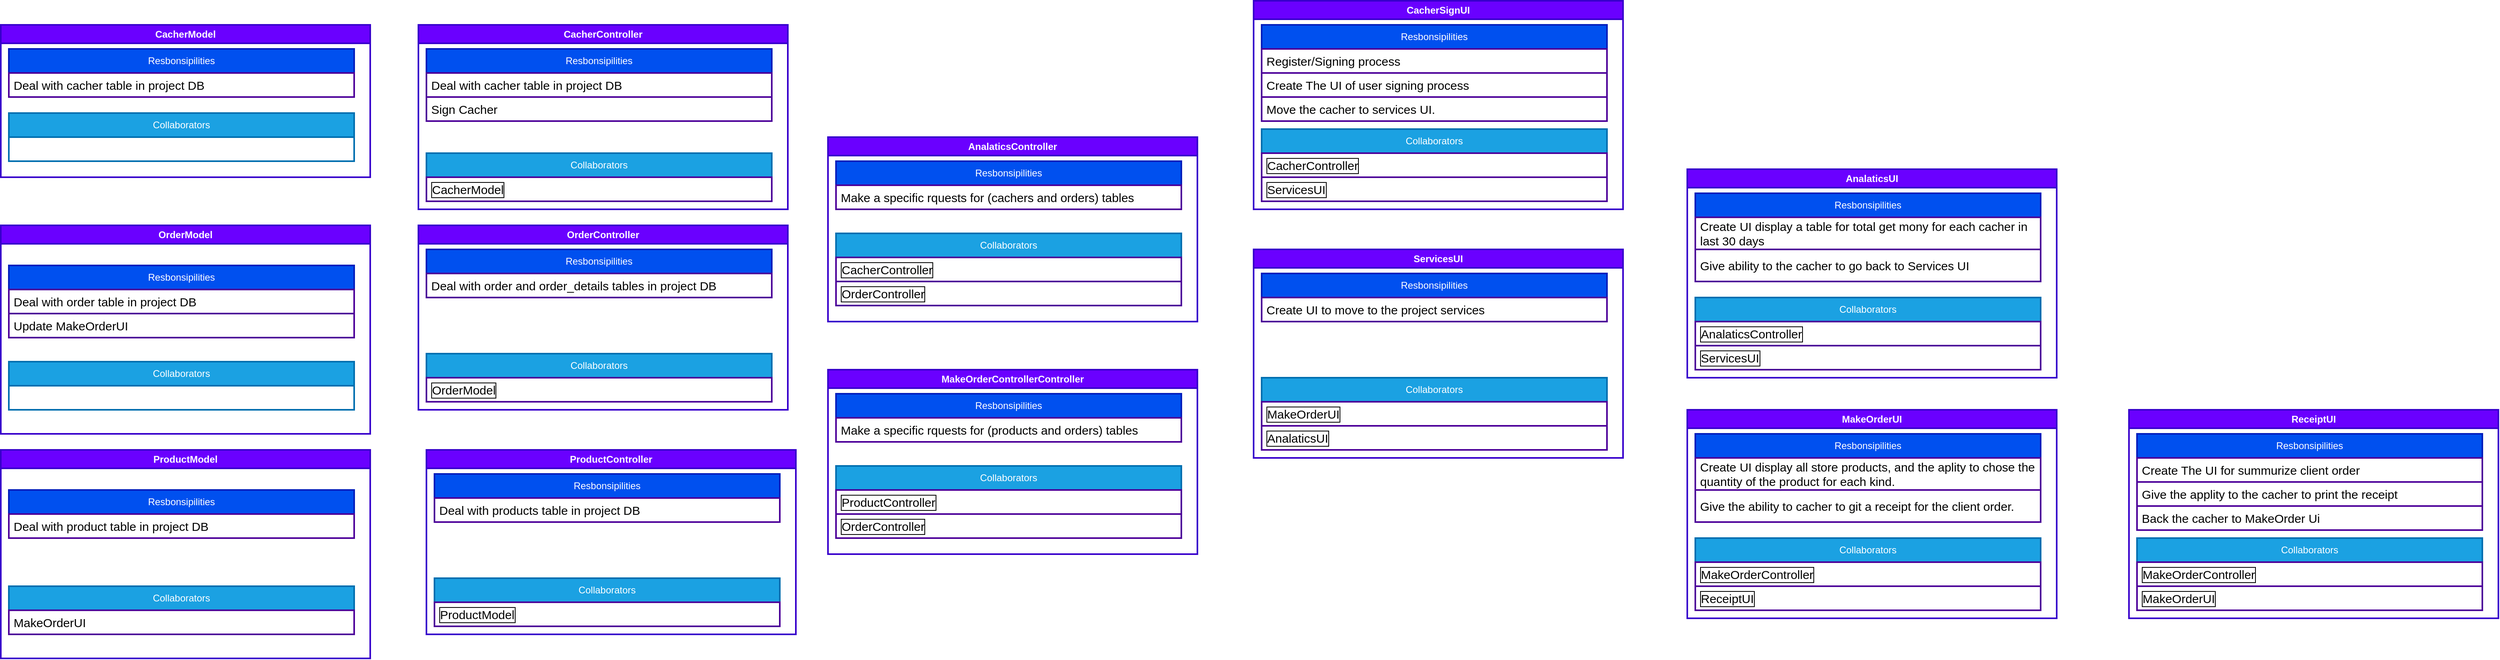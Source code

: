 <mxfile>
    <diagram id="35rbz2cMFURh9ewFK-A6" name="Page-1">
        <mxGraphModel dx="1056" dy="782" grid="1" gridSize="10" guides="1" tooltips="1" connect="1" arrows="1" fold="1" page="1" pageScale="1" pageWidth="850" pageHeight="1100" background="#ffffff" math="0" shadow="0">
            <root>
                <mxCell id="0"/>
                <mxCell id="1" parent="0"/>
                <mxCell id="2" value="CacherModel" style="swimlane;whiteSpace=wrap;html=1;fillColor=#6a00ff;fontColor=#ffffff;strokeColor=#3700CC;strokeWidth=2;" parent="1" vertex="1">
                    <mxGeometry x="140" y="180" width="460" height="190" as="geometry"/>
                </mxCell>
                <mxCell id="3" value="Resbonsipilities" style="swimlane;fontStyle=0;childLayout=stackLayout;horizontal=1;startSize=30;horizontalStack=0;resizeParent=1;resizeParentMax=0;resizeLast=0;collapsible=1;marginBottom=0;whiteSpace=wrap;html=1;strokeWidth=2;fillColor=#0050ef;fontColor=#ffffff;strokeColor=#001DBC;" parent="2" vertex="1">
                    <mxGeometry x="10" y="30" width="430" height="60" as="geometry"/>
                </mxCell>
                <mxCell id="5" value="&lt;span style=&quot;color: rgb(0, 0, 0); font-size: 15px;&quot;&gt;Deal with cacher table in project DB&lt;/span&gt;&lt;font color=&quot;#000000&quot; style=&quot;font-size: 15px;&quot;&gt;&lt;br style=&quot;font-size: 15px;&quot;&gt;&lt;/font&gt;" style="text;strokeColor=#4C0099;fillColor=none;align=left;verticalAlign=middle;spacingLeft=4;spacingRight=4;overflow=hidden;points=[[0,0.5],[1,0.5]];portConstraint=eastwest;rotatable=0;whiteSpace=wrap;html=1;strokeWidth=2;fontSize=15;" parent="3" vertex="1">
                    <mxGeometry y="30" width="430" height="30" as="geometry"/>
                </mxCell>
                <mxCell id="7" value="Collaborators" style="swimlane;fontStyle=0;childLayout=stackLayout;horizontal=1;startSize=30;horizontalStack=0;resizeParent=1;resizeParentMax=0;resizeLast=0;collapsible=1;marginBottom=0;whiteSpace=wrap;html=1;strokeWidth=2;fillColor=#1ba1e2;fontColor=#ffffff;strokeColor=#006EAF;" parent="2" vertex="1">
                    <mxGeometry x="10" y="110" width="430" height="60" as="geometry"/>
                </mxCell>
                <mxCell id="16" value="OrderModel" style="swimlane;whiteSpace=wrap;html=1;fillColor=#6a00ff;fontColor=#ffffff;strokeColor=#3700CC;strokeWidth=2;" vertex="1" parent="1">
                    <mxGeometry x="140" y="430" width="460" height="260" as="geometry"/>
                </mxCell>
                <mxCell id="17" value="Resbonsipilities" style="swimlane;fontStyle=0;childLayout=stackLayout;horizontal=1;startSize=30;horizontalStack=0;resizeParent=1;resizeParentMax=0;resizeLast=0;collapsible=1;marginBottom=0;whiteSpace=wrap;html=1;strokeWidth=2;fillColor=#0050ef;fontColor=#ffffff;strokeColor=#001DBC;" vertex="1" parent="16">
                    <mxGeometry x="10" y="50" width="430" height="90" as="geometry"/>
                </mxCell>
                <mxCell id="18" value="&lt;font color=&quot;#000000&quot; style=&quot;font-size: 15px;&quot;&gt;Deal with order table in project DB&lt;br style=&quot;font-size: 15px;&quot;&gt;&lt;/font&gt;" style="text;strokeColor=#4C0099;fillColor=none;align=left;verticalAlign=middle;spacingLeft=4;spacingRight=4;overflow=hidden;points=[[0,0.5],[1,0.5]];portConstraint=eastwest;rotatable=0;whiteSpace=wrap;html=1;strokeWidth=2;fontSize=15;" vertex="1" parent="17">
                    <mxGeometry y="30" width="430" height="30" as="geometry"/>
                </mxCell>
                <mxCell id="26" value="&lt;font color=&quot;#000000&quot; style=&quot;font-size: 15px;&quot;&gt;Update MakeOrderUI&lt;br style=&quot;font-size: 15px;&quot;&gt;&lt;/font&gt;" style="text;strokeColor=#4C0099;fillColor=none;align=left;verticalAlign=middle;spacingLeft=4;spacingRight=4;overflow=hidden;points=[[0,0.5],[1,0.5]];portConstraint=eastwest;rotatable=0;whiteSpace=wrap;html=1;strokeWidth=2;fontSize=15;" vertex="1" parent="17">
                    <mxGeometry y="60" width="430" height="30" as="geometry"/>
                </mxCell>
                <mxCell id="19" value="Collaborators" style="swimlane;fontStyle=0;childLayout=stackLayout;horizontal=1;startSize=30;horizontalStack=0;resizeParent=1;resizeParentMax=0;resizeLast=0;collapsible=1;marginBottom=0;whiteSpace=wrap;html=1;strokeWidth=2;fillColor=#1ba1e2;fontColor=#ffffff;strokeColor=#006EAF;" vertex="1" parent="16">
                    <mxGeometry x="10" y="170" width="430" height="60" as="geometry"/>
                </mxCell>
                <mxCell id="31" value="ProductModel" style="swimlane;whiteSpace=wrap;html=1;fillColor=#6a00ff;fontColor=#ffffff;strokeColor=#3700CC;strokeWidth=2;" vertex="1" parent="1">
                    <mxGeometry x="140" y="710" width="460" height="260" as="geometry"/>
                </mxCell>
                <mxCell id="32" value="Resbonsipilities" style="swimlane;fontStyle=0;childLayout=stackLayout;horizontal=1;startSize=30;horizontalStack=0;resizeParent=1;resizeParentMax=0;resizeLast=0;collapsible=1;marginBottom=0;whiteSpace=wrap;html=1;strokeWidth=2;fillColor=#0050ef;fontColor=#ffffff;strokeColor=#001DBC;" vertex="1" parent="31">
                    <mxGeometry x="10" y="50" width="430" height="60" as="geometry"/>
                </mxCell>
                <mxCell id="33" value="&lt;font color=&quot;#000000&quot; style=&quot;font-size: 15px;&quot;&gt;Deal with product table in project DB&lt;br style=&quot;font-size: 15px;&quot;&gt;&lt;/font&gt;" style="text;strokeColor=#4C0099;fillColor=none;align=left;verticalAlign=middle;spacingLeft=4;spacingRight=4;overflow=hidden;points=[[0,0.5],[1,0.5]];portConstraint=eastwest;rotatable=0;whiteSpace=wrap;html=1;strokeWidth=2;fontSize=15;" vertex="1" parent="32">
                    <mxGeometry y="30" width="430" height="30" as="geometry"/>
                </mxCell>
                <mxCell id="35" value="Collaborators" style="swimlane;fontStyle=0;childLayout=stackLayout;horizontal=1;startSize=30;horizontalStack=0;resizeParent=1;resizeParentMax=0;resizeLast=0;collapsible=1;marginBottom=0;whiteSpace=wrap;html=1;strokeWidth=2;fillColor=#1ba1e2;fontColor=#ffffff;strokeColor=#006EAF;" vertex="1" parent="31">
                    <mxGeometry x="10" y="170" width="430" height="60" as="geometry"/>
                </mxCell>
                <mxCell id="36" value="&lt;font color=&quot;#000000&quot; style=&quot;font-size: 15px;&quot;&gt;MakeOrderUI&lt;br style=&quot;font-size: 15px;&quot;&gt;&lt;/font&gt;" style="text;strokeColor=#4C0099;fillColor=none;align=left;verticalAlign=middle;spacingLeft=4;spacingRight=4;overflow=hidden;points=[[0,0.5],[1,0.5]];portConstraint=eastwest;rotatable=0;whiteSpace=wrap;html=1;strokeWidth=2;fontSize=15;" vertex="1" parent="35">
                    <mxGeometry y="30" width="430" height="30" as="geometry"/>
                </mxCell>
                <mxCell id="37" value="CacherController" style="swimlane;whiteSpace=wrap;html=1;fillColor=#6a00ff;fontColor=#ffffff;strokeColor=#3700CC;strokeWidth=2;" vertex="1" parent="1">
                    <mxGeometry x="660" y="180" width="460" height="230" as="geometry"/>
                </mxCell>
                <mxCell id="38" value="Resbonsipilities" style="swimlane;fontStyle=0;childLayout=stackLayout;horizontal=1;startSize=30;horizontalStack=0;resizeParent=1;resizeParentMax=0;resizeLast=0;collapsible=1;marginBottom=0;whiteSpace=wrap;html=1;strokeWidth=2;fillColor=#0050ef;fontColor=#ffffff;strokeColor=#001DBC;" vertex="1" parent="37">
                    <mxGeometry x="10" y="30" width="430" height="90" as="geometry"/>
                </mxCell>
                <mxCell id="39" value="&lt;span style=&quot;color: rgb(0, 0, 0); font-size: 15px;&quot;&gt;Deal with cacher table in project DB&lt;/span&gt;&lt;font color=&quot;#000000&quot; style=&quot;font-size: 15px;&quot;&gt;&lt;br style=&quot;font-size: 15px;&quot;&gt;&lt;/font&gt;" style="text;strokeColor=#4C0099;fillColor=none;align=left;verticalAlign=middle;spacingLeft=4;spacingRight=4;overflow=hidden;points=[[0,0.5],[1,0.5]];portConstraint=eastwest;rotatable=0;whiteSpace=wrap;html=1;strokeWidth=2;fontSize=15;" vertex="1" parent="38">
                    <mxGeometry y="30" width="430" height="30" as="geometry"/>
                </mxCell>
                <mxCell id="40" value="&lt;span style=&quot;color: rgb(0, 0, 0); font-size: 15px;&quot;&gt;Sign Cacher&lt;/span&gt;&lt;font color=&quot;#000000&quot; style=&quot;font-size: 15px;&quot;&gt;&lt;br style=&quot;font-size: 15px;&quot;&gt;&lt;/font&gt;" style="text;strokeColor=#4C0099;fillColor=none;align=left;verticalAlign=middle;spacingLeft=4;spacingRight=4;overflow=hidden;points=[[0,0.5],[1,0.5]];portConstraint=eastwest;rotatable=0;whiteSpace=wrap;html=1;strokeWidth=2;fontSize=15;" vertex="1" parent="38">
                    <mxGeometry y="60" width="430" height="30" as="geometry"/>
                </mxCell>
                <mxCell id="42" value="Collaborators" style="swimlane;fontStyle=0;childLayout=stackLayout;horizontal=1;startSize=30;horizontalStack=0;resizeParent=1;resizeParentMax=0;resizeLast=0;collapsible=1;marginBottom=0;whiteSpace=wrap;html=1;strokeWidth=2;fillColor=#1ba1e2;fontColor=#ffffff;strokeColor=#006EAF;" vertex="1" parent="37">
                    <mxGeometry x="10" y="160" width="430" height="60" as="geometry"/>
                </mxCell>
                <mxCell id="43" value="&lt;font color=&quot;#000000&quot; style=&quot;font-size: 15px;&quot;&gt;CacherModel&lt;br style=&quot;font-size: 15px;&quot;&gt;&lt;/font&gt;" style="text;strokeColor=#4C0099;fillColor=none;align=left;verticalAlign=middle;spacingLeft=4;spacingRight=4;overflow=hidden;points=[[0,0.5],[1,0.5]];portConstraint=eastwest;rotatable=0;whiteSpace=wrap;html=1;strokeWidth=2;fontSize=15;labelBorderColor=default;" vertex="1" parent="42">
                    <mxGeometry y="30" width="430" height="30" as="geometry"/>
                </mxCell>
                <mxCell id="44" value="OrderController" style="swimlane;whiteSpace=wrap;html=1;fillColor=#6a00ff;fontColor=#ffffff;strokeColor=#3700CC;strokeWidth=2;" vertex="1" parent="1">
                    <mxGeometry x="660" y="430" width="460" height="230" as="geometry"/>
                </mxCell>
                <mxCell id="45" value="Resbonsipilities" style="swimlane;fontStyle=0;childLayout=stackLayout;horizontal=1;startSize=30;horizontalStack=0;resizeParent=1;resizeParentMax=0;resizeLast=0;collapsible=1;marginBottom=0;whiteSpace=wrap;html=1;strokeWidth=2;fillColor=#0050ef;fontColor=#ffffff;strokeColor=#001DBC;" vertex="1" parent="44">
                    <mxGeometry x="10" y="30" width="430" height="60" as="geometry"/>
                </mxCell>
                <mxCell id="46" value="&lt;span style=&quot;color: rgb(0, 0, 0); font-size: 15px;&quot;&gt;Deal with order and order_details tables in project DB&lt;/span&gt;&lt;font color=&quot;#000000&quot; style=&quot;font-size: 15px;&quot;&gt;&lt;br style=&quot;font-size: 15px;&quot;&gt;&lt;/font&gt;" style="text;strokeColor=#4C0099;fillColor=none;align=left;verticalAlign=middle;spacingLeft=4;spacingRight=4;overflow=hidden;points=[[0,0.5],[1,0.5]];portConstraint=eastwest;rotatable=0;whiteSpace=wrap;html=1;strokeWidth=2;fontSize=15;" vertex="1" parent="45">
                    <mxGeometry y="30" width="430" height="30" as="geometry"/>
                </mxCell>
                <mxCell id="48" value="Collaborators" style="swimlane;fontStyle=0;childLayout=stackLayout;horizontal=1;startSize=30;horizontalStack=0;resizeParent=1;resizeParentMax=0;resizeLast=0;collapsible=1;marginBottom=0;whiteSpace=wrap;html=1;strokeWidth=2;fillColor=#1ba1e2;fontColor=#ffffff;strokeColor=#006EAF;" vertex="1" parent="44">
                    <mxGeometry x="10" y="160" width="430" height="60" as="geometry"/>
                </mxCell>
                <mxCell id="49" value="&lt;font color=&quot;#000000&quot; style=&quot;font-size: 15px;&quot;&gt;OrderModel&lt;br style=&quot;font-size: 15px;&quot;&gt;&lt;/font&gt;" style="text;strokeColor=#4C0099;fillColor=none;align=left;verticalAlign=middle;spacingLeft=4;spacingRight=4;overflow=hidden;points=[[0,0.5],[1,0.5]];portConstraint=eastwest;rotatable=0;whiteSpace=wrap;html=1;strokeWidth=2;fontSize=15;labelBorderColor=default;" vertex="1" parent="48">
                    <mxGeometry y="30" width="430" height="30" as="geometry"/>
                </mxCell>
                <mxCell id="50" value="ProductController" style="swimlane;whiteSpace=wrap;html=1;fillColor=#6a00ff;fontColor=#ffffff;strokeColor=#3700CC;strokeWidth=2;" vertex="1" parent="1">
                    <mxGeometry x="670" y="710" width="460" height="230" as="geometry"/>
                </mxCell>
                <mxCell id="51" value="Resbonsipilities" style="swimlane;fontStyle=0;childLayout=stackLayout;horizontal=1;startSize=30;horizontalStack=0;resizeParent=1;resizeParentMax=0;resizeLast=0;collapsible=1;marginBottom=0;whiteSpace=wrap;html=1;strokeWidth=2;fillColor=#0050ef;fontColor=#ffffff;strokeColor=#001DBC;" vertex="1" parent="50">
                    <mxGeometry x="10" y="30" width="430" height="60" as="geometry"/>
                </mxCell>
                <mxCell id="52" value="&lt;span style=&quot;color: rgb(0, 0, 0); font-size: 15px;&quot;&gt;Deal with products table in project DB&lt;/span&gt;&lt;font color=&quot;#000000&quot; style=&quot;font-size: 15px;&quot;&gt;&lt;br style=&quot;font-size: 15px;&quot;&gt;&lt;/font&gt;" style="text;strokeColor=#4C0099;fillColor=none;align=left;verticalAlign=middle;spacingLeft=4;spacingRight=4;overflow=hidden;points=[[0,0.5],[1,0.5]];portConstraint=eastwest;rotatable=0;whiteSpace=wrap;html=1;strokeWidth=2;fontSize=15;" vertex="1" parent="51">
                    <mxGeometry y="30" width="430" height="30" as="geometry"/>
                </mxCell>
                <mxCell id="53" value="Collaborators" style="swimlane;fontStyle=0;childLayout=stackLayout;horizontal=1;startSize=30;horizontalStack=0;resizeParent=1;resizeParentMax=0;resizeLast=0;collapsible=1;marginBottom=0;whiteSpace=wrap;html=1;strokeWidth=2;fillColor=#1ba1e2;fontColor=#ffffff;strokeColor=#006EAF;" vertex="1" parent="50">
                    <mxGeometry x="10" y="160" width="430" height="60" as="geometry"/>
                </mxCell>
                <mxCell id="54" value="&lt;font color=&quot;#000000&quot; style=&quot;font-size: 15px;&quot;&gt;ProductModel&lt;br style=&quot;font-size: 15px;&quot;&gt;&lt;/font&gt;" style="text;strokeColor=#4C0099;fillColor=none;align=left;verticalAlign=middle;spacingLeft=4;spacingRight=4;overflow=hidden;points=[[0,0.5],[1,0.5]];portConstraint=eastwest;rotatable=0;whiteSpace=wrap;html=1;strokeWidth=2;fontSize=15;labelBorderColor=default;" vertex="1" parent="53">
                    <mxGeometry y="30" width="430" height="30" as="geometry"/>
                </mxCell>
                <mxCell id="55" value="AnalaticsController" style="swimlane;whiteSpace=wrap;html=1;fillColor=#6a00ff;fontColor=#ffffff;strokeColor=#3700CC;strokeWidth=2;" vertex="1" parent="1">
                    <mxGeometry x="1170" y="320" width="460" height="230" as="geometry"/>
                </mxCell>
                <mxCell id="56" value="Resbonsipilities" style="swimlane;fontStyle=0;childLayout=stackLayout;horizontal=1;startSize=30;horizontalStack=0;resizeParent=1;resizeParentMax=0;resizeLast=0;collapsible=1;marginBottom=0;whiteSpace=wrap;html=1;strokeWidth=2;fillColor=#0050ef;fontColor=#ffffff;strokeColor=#001DBC;" vertex="1" parent="55">
                    <mxGeometry x="10" y="30" width="430" height="60" as="geometry"/>
                </mxCell>
                <mxCell id="57" value="&lt;font color=&quot;#000000&quot; style=&quot;font-size: 15px;&quot;&gt;Make a specific rquests for (cachers and orders) tables&lt;br style=&quot;font-size: 15px;&quot;&gt;&lt;/font&gt;" style="text;strokeColor=#4C0099;fillColor=none;align=left;verticalAlign=middle;spacingLeft=4;spacingRight=4;overflow=hidden;points=[[0,0.5],[1,0.5]];portConstraint=eastwest;rotatable=0;whiteSpace=wrap;html=1;strokeWidth=2;fontSize=15;" vertex="1" parent="56">
                    <mxGeometry y="30" width="430" height="30" as="geometry"/>
                </mxCell>
                <mxCell id="59" value="Collaborators" style="swimlane;fontStyle=0;childLayout=stackLayout;horizontal=1;startSize=30;horizontalStack=0;resizeParent=1;resizeParentMax=0;resizeLast=0;collapsible=1;marginBottom=0;whiteSpace=wrap;html=1;strokeWidth=2;fillColor=#1ba1e2;fontColor=#ffffff;strokeColor=#006EAF;" vertex="1" parent="55">
                    <mxGeometry x="10" y="120" width="430" height="90" as="geometry"/>
                </mxCell>
                <mxCell id="60" value="&lt;font color=&quot;#000000&quot; style=&quot;font-size: 15px;&quot;&gt;CacherController&lt;br style=&quot;font-size: 15px;&quot;&gt;&lt;/font&gt;" style="text;strokeColor=#4C0099;fillColor=none;align=left;verticalAlign=middle;spacingLeft=4;spacingRight=4;overflow=hidden;points=[[0,0.5],[1,0.5]];portConstraint=eastwest;rotatable=0;whiteSpace=wrap;html=1;strokeWidth=2;fontSize=15;labelBorderColor=default;" vertex="1" parent="59">
                    <mxGeometry y="30" width="430" height="30" as="geometry"/>
                </mxCell>
                <mxCell id="61" value="&lt;font color=&quot;#000000&quot; style=&quot;font-size: 15px;&quot;&gt;OrderController&lt;br style=&quot;font-size: 15px;&quot;&gt;&lt;/font&gt;" style="text;strokeColor=#4C0099;fillColor=none;align=left;verticalAlign=middle;spacingLeft=4;spacingRight=4;overflow=hidden;points=[[0,0.5],[1,0.5]];portConstraint=eastwest;rotatable=0;whiteSpace=wrap;html=1;strokeWidth=2;fontSize=15;labelBorderColor=default;" vertex="1" parent="59">
                    <mxGeometry y="60" width="430" height="30" as="geometry"/>
                </mxCell>
                <mxCell id="62" value="MakeOrderControllerController" style="swimlane;whiteSpace=wrap;html=1;fillColor=#6a00ff;fontColor=#ffffff;strokeColor=#3700CC;strokeWidth=2;" vertex="1" parent="1">
                    <mxGeometry x="1170" y="610" width="460" height="230" as="geometry"/>
                </mxCell>
                <mxCell id="63" value="Resbonsipilities" style="swimlane;fontStyle=0;childLayout=stackLayout;horizontal=1;startSize=30;horizontalStack=0;resizeParent=1;resizeParentMax=0;resizeLast=0;collapsible=1;marginBottom=0;whiteSpace=wrap;html=1;strokeWidth=2;fillColor=#0050ef;fontColor=#ffffff;strokeColor=#001DBC;" vertex="1" parent="62">
                    <mxGeometry x="10" y="30" width="430" height="60" as="geometry"/>
                </mxCell>
                <mxCell id="64" value="&lt;font color=&quot;#000000&quot; style=&quot;font-size: 15px;&quot;&gt;Make a specific rquests for (products and orders) tables&lt;br style=&quot;font-size: 15px;&quot;&gt;&lt;/font&gt;" style="text;strokeColor=#4C0099;fillColor=none;align=left;verticalAlign=middle;spacingLeft=4;spacingRight=4;overflow=hidden;points=[[0,0.5],[1,0.5]];portConstraint=eastwest;rotatable=0;whiteSpace=wrap;html=1;strokeWidth=2;fontSize=15;" vertex="1" parent="63">
                    <mxGeometry y="30" width="430" height="30" as="geometry"/>
                </mxCell>
                <mxCell id="65" value="Collaborators" style="swimlane;fontStyle=0;childLayout=stackLayout;horizontal=1;startSize=30;horizontalStack=0;resizeParent=1;resizeParentMax=0;resizeLast=0;collapsible=1;marginBottom=0;whiteSpace=wrap;html=1;strokeWidth=2;fillColor=#1ba1e2;fontColor=#ffffff;strokeColor=#006EAF;" vertex="1" parent="62">
                    <mxGeometry x="10" y="120" width="430" height="90" as="geometry"/>
                </mxCell>
                <mxCell id="66" value="&lt;font color=&quot;#000000&quot; style=&quot;font-size: 15px;&quot;&gt;ProductController&lt;br style=&quot;font-size: 15px;&quot;&gt;&lt;/font&gt;" style="text;strokeColor=#4C0099;fillColor=none;align=left;verticalAlign=middle;spacingLeft=4;spacingRight=4;overflow=hidden;points=[[0,0.5],[1,0.5]];portConstraint=eastwest;rotatable=0;whiteSpace=wrap;html=1;strokeWidth=2;fontSize=15;labelBorderColor=default;" vertex="1" parent="65">
                    <mxGeometry y="30" width="430" height="30" as="geometry"/>
                </mxCell>
                <mxCell id="67" value="&lt;font color=&quot;#000000&quot; style=&quot;font-size: 15px;&quot;&gt;OrderController&lt;br style=&quot;font-size: 15px;&quot;&gt;&lt;/font&gt;" style="text;strokeColor=#4C0099;fillColor=none;align=left;verticalAlign=middle;spacingLeft=4;spacingRight=4;overflow=hidden;points=[[0,0.5],[1,0.5]];portConstraint=eastwest;rotatable=0;whiteSpace=wrap;html=1;strokeWidth=2;fontSize=15;labelBorderColor=default;" vertex="1" parent="65">
                    <mxGeometry y="60" width="430" height="30" as="geometry"/>
                </mxCell>
                <mxCell id="68" value="CacherSignUI" style="swimlane;whiteSpace=wrap;html=1;fillColor=#6a00ff;fontColor=#ffffff;strokeColor=#3700CC;strokeWidth=2;" vertex="1" parent="1">
                    <mxGeometry x="1700" y="150" width="460" height="260" as="geometry"/>
                </mxCell>
                <mxCell id="69" value="Resbonsipilities" style="swimlane;fontStyle=0;childLayout=stackLayout;horizontal=1;startSize=30;horizontalStack=0;resizeParent=1;resizeParentMax=0;resizeLast=0;collapsible=1;marginBottom=0;whiteSpace=wrap;html=1;strokeWidth=2;fillColor=#0050ef;fontColor=#ffffff;strokeColor=#001DBC;" vertex="1" parent="68">
                    <mxGeometry x="10" y="30" width="430" height="120" as="geometry"/>
                </mxCell>
                <mxCell id="74" value="&lt;span style=&quot;color: rgb(0, 0, 0); font-size: 15px;&quot;&gt;Register/Signing process&lt;/span&gt;&lt;font color=&quot;#000000&quot; style=&quot;font-size: 15px;&quot;&gt;&lt;br style=&quot;font-size: 15px;&quot;&gt;&lt;/font&gt;" style="text;strokeColor=#4C0099;fillColor=none;align=left;verticalAlign=middle;spacingLeft=4;spacingRight=4;overflow=hidden;points=[[0,0.5],[1,0.5]];portConstraint=eastwest;rotatable=0;whiteSpace=wrap;html=1;strokeWidth=2;fontSize=15;" vertex="1" parent="69">
                    <mxGeometry y="30" width="430" height="30" as="geometry"/>
                </mxCell>
                <mxCell id="70" value="&lt;span style=&quot;color: rgb(0, 0, 0); font-size: 15px;&quot;&gt;Create The UI of user signing process&lt;/span&gt;&lt;font color=&quot;#000000&quot; style=&quot;font-size: 15px;&quot;&gt;&lt;br style=&quot;font-size: 15px;&quot;&gt;&lt;/font&gt;" style="text;strokeColor=#4C0099;fillColor=none;align=left;verticalAlign=middle;spacingLeft=4;spacingRight=4;overflow=hidden;points=[[0,0.5],[1,0.5]];portConstraint=eastwest;rotatable=0;whiteSpace=wrap;html=1;strokeWidth=2;fontSize=15;" vertex="1" parent="69">
                    <mxGeometry y="60" width="430" height="30" as="geometry"/>
                </mxCell>
                <mxCell id="71" value="&lt;span style=&quot;color: rgb(0, 0, 0); font-size: 15px;&quot;&gt;Move the cacher to services UI.&lt;/span&gt;&lt;font color=&quot;#000000&quot; style=&quot;font-size: 15px;&quot;&gt;&lt;br style=&quot;font-size: 15px;&quot;&gt;&lt;/font&gt;" style="text;strokeColor=#4C0099;fillColor=none;align=left;verticalAlign=middle;spacingLeft=4;spacingRight=4;overflow=hidden;points=[[0,0.5],[1,0.5]];portConstraint=eastwest;rotatable=0;whiteSpace=wrap;html=1;strokeWidth=2;fontSize=15;" vertex="1" parent="69">
                    <mxGeometry y="90" width="430" height="30" as="geometry"/>
                </mxCell>
                <mxCell id="72" value="Collaborators" style="swimlane;fontStyle=0;childLayout=stackLayout;horizontal=1;startSize=30;horizontalStack=0;resizeParent=1;resizeParentMax=0;resizeLast=0;collapsible=1;marginBottom=0;whiteSpace=wrap;html=1;strokeWidth=2;fillColor=#1ba1e2;fontColor=#ffffff;strokeColor=#006EAF;" vertex="1" parent="68">
                    <mxGeometry x="10" y="160" width="430" height="90" as="geometry"/>
                </mxCell>
                <mxCell id="73" value="&lt;font color=&quot;#000000&quot; style=&quot;font-size: 15px;&quot;&gt;CacherController&lt;br style=&quot;font-size: 15px;&quot;&gt;&lt;/font&gt;" style="text;strokeColor=#4C0099;fillColor=none;align=left;verticalAlign=middle;spacingLeft=4;spacingRight=4;overflow=hidden;points=[[0,0.5],[1,0.5]];portConstraint=eastwest;rotatable=0;whiteSpace=wrap;html=1;strokeWidth=2;fontSize=15;labelBorderColor=default;" vertex="1" parent="72">
                    <mxGeometry y="30" width="430" height="30" as="geometry"/>
                </mxCell>
                <mxCell id="82" value="&lt;font color=&quot;#000000&quot; style=&quot;font-size: 15px;&quot;&gt;ServicesUI&lt;br style=&quot;font-size: 15px;&quot;&gt;&lt;/font&gt;" style="text;strokeColor=#4C0099;fillColor=none;align=left;verticalAlign=middle;spacingLeft=4;spacingRight=4;overflow=hidden;points=[[0,0.5],[1,0.5]];portConstraint=eastwest;rotatable=0;whiteSpace=wrap;html=1;strokeWidth=2;fontSize=15;labelBorderColor=default;" vertex="1" parent="72">
                    <mxGeometry y="60" width="430" height="30" as="geometry"/>
                </mxCell>
                <mxCell id="75" value="ReceiptUI" style="swimlane;whiteSpace=wrap;html=1;fillColor=#6a00ff;fontColor=#ffffff;strokeColor=#3700CC;strokeWidth=2;" vertex="1" parent="1">
                    <mxGeometry x="2790" y="660" width="460" height="260" as="geometry"/>
                </mxCell>
                <mxCell id="76" value="Resbonsipilities" style="swimlane;fontStyle=0;childLayout=stackLayout;horizontal=1;startSize=30;horizontalStack=0;resizeParent=1;resizeParentMax=0;resizeLast=0;collapsible=1;marginBottom=0;whiteSpace=wrap;html=1;strokeWidth=2;fillColor=#0050ef;fontColor=#ffffff;strokeColor=#001DBC;" vertex="1" parent="75">
                    <mxGeometry x="10" y="30" width="430" height="120" as="geometry"/>
                </mxCell>
                <mxCell id="78" value="&lt;span style=&quot;color: rgb(0, 0, 0); font-size: 15px;&quot;&gt;Create The UI for summurize client order&lt;/span&gt;&lt;font color=&quot;#000000&quot; style=&quot;font-size: 15px;&quot;&gt;&lt;br style=&quot;font-size: 15px;&quot;&gt;&lt;/font&gt;" style="text;strokeColor=#4C0099;fillColor=none;align=left;verticalAlign=middle;spacingLeft=4;spacingRight=4;overflow=hidden;points=[[0,0.5],[1,0.5]];portConstraint=eastwest;rotatable=0;whiteSpace=wrap;html=1;strokeWidth=2;fontSize=15;" vertex="1" parent="76">
                    <mxGeometry y="30" width="430" height="30" as="geometry"/>
                </mxCell>
                <mxCell id="92" value="&lt;span style=&quot;color: rgb(0, 0, 0); font-size: 15px;&quot;&gt;Give the applity to the cacher to print the receipt&lt;/span&gt;&lt;font color=&quot;#000000&quot; style=&quot;font-size: 15px;&quot;&gt;&lt;br style=&quot;font-size: 15px;&quot;&gt;&lt;/font&gt;" style="text;strokeColor=#4C0099;fillColor=none;align=left;verticalAlign=middle;spacingLeft=4;spacingRight=4;overflow=hidden;points=[[0,0.5],[1,0.5]];portConstraint=eastwest;rotatable=0;whiteSpace=wrap;html=1;strokeWidth=2;fontSize=15;" vertex="1" parent="76">
                    <mxGeometry y="60" width="430" height="30" as="geometry"/>
                </mxCell>
                <mxCell id="79" value="&lt;span style=&quot;color: rgb(0, 0, 0); font-size: 15px;&quot;&gt;Back the cacher to MakeOrder Ui&lt;/span&gt;&lt;font color=&quot;#000000&quot; style=&quot;font-size: 15px;&quot;&gt;&lt;br style=&quot;font-size: 15px;&quot;&gt;&lt;/font&gt;" style="text;strokeColor=#4C0099;fillColor=none;align=left;verticalAlign=middle;spacingLeft=4;spacingRight=4;overflow=hidden;points=[[0,0.5],[1,0.5]];portConstraint=eastwest;rotatable=0;whiteSpace=wrap;html=1;strokeWidth=2;fontSize=15;" vertex="1" parent="76">
                    <mxGeometry y="90" width="430" height="30" as="geometry"/>
                </mxCell>
                <mxCell id="80" value="Collaborators" style="swimlane;fontStyle=0;childLayout=stackLayout;horizontal=1;startSize=30;horizontalStack=0;resizeParent=1;resizeParentMax=0;resizeLast=0;collapsible=1;marginBottom=0;whiteSpace=wrap;html=1;strokeWidth=2;fillColor=#1ba1e2;fontColor=#ffffff;strokeColor=#006EAF;" vertex="1" parent="75">
                    <mxGeometry x="10" y="160" width="430" height="90" as="geometry"/>
                </mxCell>
                <mxCell id="81" value="&lt;font color=&quot;#000000&quot; style=&quot;font-size: 15px;&quot;&gt;MakeOrderController&lt;br style=&quot;font-size: 15px;&quot;&gt;&lt;/font&gt;" style="text;strokeColor=#4C0099;fillColor=none;align=left;verticalAlign=middle;spacingLeft=4;spacingRight=4;overflow=hidden;points=[[0,0.5],[1,0.5]];portConstraint=eastwest;rotatable=0;whiteSpace=wrap;html=1;strokeWidth=2;fontSize=15;labelBorderColor=default;" vertex="1" parent="80">
                    <mxGeometry y="30" width="430" height="30" as="geometry"/>
                </mxCell>
                <mxCell id="84" value="&lt;font color=&quot;#000000&quot; style=&quot;font-size: 15px;&quot;&gt;MakeOrderUI&lt;br style=&quot;font-size: 15px;&quot;&gt;&lt;/font&gt;" style="text;strokeColor=#4C0099;fillColor=none;align=left;verticalAlign=middle;spacingLeft=4;spacingRight=4;overflow=hidden;points=[[0,0.5],[1,0.5]];portConstraint=eastwest;rotatable=0;whiteSpace=wrap;html=1;strokeWidth=2;fontSize=15;labelBorderColor=default;" vertex="1" parent="80">
                    <mxGeometry y="60" width="430" height="30" as="geometry"/>
                </mxCell>
                <mxCell id="85" value="ServicesUI" style="swimlane;whiteSpace=wrap;html=1;fillColor=#6a00ff;fontColor=#ffffff;strokeColor=#3700CC;strokeWidth=2;" vertex="1" parent="1">
                    <mxGeometry x="1700" y="460" width="460" height="260" as="geometry"/>
                </mxCell>
                <mxCell id="86" value="Resbonsipilities" style="swimlane;fontStyle=0;childLayout=stackLayout;horizontal=1;startSize=30;horizontalStack=0;resizeParent=1;resizeParentMax=0;resizeLast=0;collapsible=1;marginBottom=0;whiteSpace=wrap;html=1;strokeWidth=2;fillColor=#0050ef;fontColor=#ffffff;strokeColor=#001DBC;" vertex="1" parent="85">
                    <mxGeometry x="10" y="30" width="430" height="60" as="geometry"/>
                </mxCell>
                <mxCell id="87" value="&lt;span style=&quot;color: rgb(0, 0, 0); font-size: 15px;&quot;&gt;Create UI to move to the project services&lt;/span&gt;&lt;font color=&quot;#000000&quot; style=&quot;font-size: 15px;&quot;&gt;&lt;br style=&quot;font-size: 15px;&quot;&gt;&lt;/font&gt;" style="text;strokeColor=#4C0099;fillColor=none;align=left;verticalAlign=middle;spacingLeft=4;spacingRight=4;overflow=hidden;points=[[0,0.5],[1,0.5]];portConstraint=eastwest;rotatable=0;whiteSpace=wrap;html=1;strokeWidth=2;fontSize=15;" vertex="1" parent="86">
                    <mxGeometry y="30" width="430" height="30" as="geometry"/>
                </mxCell>
                <mxCell id="89" value="Collaborators" style="swimlane;fontStyle=0;childLayout=stackLayout;horizontal=1;startSize=30;horizontalStack=0;resizeParent=1;resizeParentMax=0;resizeLast=0;collapsible=1;marginBottom=0;whiteSpace=wrap;html=1;strokeWidth=2;fillColor=#1ba1e2;fontColor=#ffffff;strokeColor=#006EAF;" vertex="1" parent="85">
                    <mxGeometry x="10" y="160" width="430" height="90" as="geometry"/>
                </mxCell>
                <mxCell id="90" value="&lt;font color=&quot;#000000&quot; style=&quot;font-size: 15px;&quot;&gt;MakeOrderUI&lt;br style=&quot;font-size: 15px;&quot;&gt;&lt;/font&gt;" style="text;strokeColor=#4C0099;fillColor=none;align=left;verticalAlign=middle;spacingLeft=4;spacingRight=4;overflow=hidden;points=[[0,0.5],[1,0.5]];portConstraint=eastwest;rotatable=0;whiteSpace=wrap;html=1;strokeWidth=2;fontSize=15;labelBorderColor=default;" vertex="1" parent="89">
                    <mxGeometry y="30" width="430" height="30" as="geometry"/>
                </mxCell>
                <mxCell id="91" value="&lt;font color=&quot;#000000&quot; style=&quot;font-size: 15px;&quot;&gt;AnalaticsUI&lt;br style=&quot;font-size: 15px;&quot;&gt;&lt;/font&gt;" style="text;strokeColor=#4C0099;fillColor=none;align=left;verticalAlign=middle;spacingLeft=4;spacingRight=4;overflow=hidden;points=[[0,0.5],[1,0.5]];portConstraint=eastwest;rotatable=0;whiteSpace=wrap;html=1;strokeWidth=2;fontSize=15;labelBorderColor=default;" vertex="1" parent="89">
                    <mxGeometry y="60" width="430" height="30" as="geometry"/>
                </mxCell>
                <mxCell id="93" value="AnalaticsUI" style="swimlane;whiteSpace=wrap;html=1;fillColor=#6a00ff;fontColor=#ffffff;strokeColor=#3700CC;strokeWidth=2;" vertex="1" parent="1">
                    <mxGeometry x="2240" y="360" width="460" height="260" as="geometry"/>
                </mxCell>
                <mxCell id="94" value="Resbonsipilities" style="swimlane;fontStyle=0;childLayout=stackLayout;horizontal=1;startSize=30;horizontalStack=0;resizeParent=1;resizeParentMax=0;resizeLast=0;collapsible=1;marginBottom=0;whiteSpace=wrap;html=1;strokeWidth=2;fillColor=#0050ef;fontColor=#ffffff;strokeColor=#001DBC;" vertex="1" parent="93">
                    <mxGeometry x="10" y="30" width="430" height="110" as="geometry"/>
                </mxCell>
                <mxCell id="95" value="&lt;span style=&quot;color: rgb(0, 0, 0); font-size: 15px;&quot;&gt;Create UI display a table for total get mony for each cacher in last 30 days&lt;/span&gt;&lt;font color=&quot;#000000&quot; style=&quot;font-size: 15px;&quot;&gt;&lt;br style=&quot;font-size: 15px;&quot;&gt;&lt;/font&gt;" style="text;strokeColor=#4C0099;fillColor=none;align=left;verticalAlign=middle;spacingLeft=4;spacingRight=4;overflow=hidden;points=[[0,0.5],[1,0.5]];portConstraint=eastwest;rotatable=0;whiteSpace=wrap;html=1;strokeWidth=2;fontSize=15;" vertex="1" parent="94">
                    <mxGeometry y="30" width="430" height="40" as="geometry"/>
                </mxCell>
                <mxCell id="99" value="&lt;span style=&quot;color: rgb(0, 0, 0); font-size: 15px;&quot;&gt;Give ability to the cacher to go back to Services UI&lt;/span&gt;&lt;font color=&quot;#000000&quot; style=&quot;font-size: 15px;&quot;&gt;&lt;br style=&quot;font-size: 15px;&quot;&gt;&lt;/font&gt;" style="text;strokeColor=#4C0099;fillColor=none;align=left;verticalAlign=middle;spacingLeft=4;spacingRight=4;overflow=hidden;points=[[0,0.5],[1,0.5]];portConstraint=eastwest;rotatable=0;whiteSpace=wrap;html=1;strokeWidth=2;fontSize=15;" vertex="1" parent="94">
                    <mxGeometry y="70" width="430" height="40" as="geometry"/>
                </mxCell>
                <mxCell id="96" value="Collaborators" style="swimlane;fontStyle=0;childLayout=stackLayout;horizontal=1;startSize=30;horizontalStack=0;resizeParent=1;resizeParentMax=0;resizeLast=0;collapsible=1;marginBottom=0;whiteSpace=wrap;html=1;strokeWidth=2;fillColor=#1ba1e2;fontColor=#ffffff;strokeColor=#006EAF;" vertex="1" parent="93">
                    <mxGeometry x="10" y="160" width="430" height="90" as="geometry"/>
                </mxCell>
                <mxCell id="97" value="&lt;font color=&quot;#000000&quot; style=&quot;font-size: 15px;&quot;&gt;AnalaticsController&lt;br style=&quot;font-size: 15px;&quot;&gt;&lt;/font&gt;" style="text;strokeColor=#4C0099;fillColor=none;align=left;verticalAlign=middle;spacingLeft=4;spacingRight=4;overflow=hidden;points=[[0,0.5],[1,0.5]];portConstraint=eastwest;rotatable=0;whiteSpace=wrap;html=1;strokeWidth=2;fontSize=15;labelBorderColor=default;" vertex="1" parent="96">
                    <mxGeometry y="30" width="430" height="30" as="geometry"/>
                </mxCell>
                <mxCell id="98" value="&lt;font color=&quot;#000000&quot; style=&quot;font-size: 15px;&quot;&gt;ServicesUI&lt;br style=&quot;font-size: 15px;&quot;&gt;&lt;/font&gt;" style="text;strokeColor=#4C0099;fillColor=none;align=left;verticalAlign=middle;spacingLeft=4;spacingRight=4;overflow=hidden;points=[[0,0.5],[1,0.5]];portConstraint=eastwest;rotatable=0;whiteSpace=wrap;html=1;strokeWidth=2;fontSize=15;labelBorderColor=default;" vertex="1" parent="96">
                    <mxGeometry y="60" width="430" height="30" as="geometry"/>
                </mxCell>
                <mxCell id="100" value="MakeOrderUI" style="swimlane;whiteSpace=wrap;html=1;fillColor=#6a00ff;fontColor=#ffffff;strokeColor=#3700CC;strokeWidth=2;" vertex="1" parent="1">
                    <mxGeometry x="2240" y="660" width="460" height="260" as="geometry"/>
                </mxCell>
                <mxCell id="101" value="Resbonsipilities" style="swimlane;fontStyle=0;childLayout=stackLayout;horizontal=1;startSize=30;horizontalStack=0;resizeParent=1;resizeParentMax=0;resizeLast=0;collapsible=1;marginBottom=0;whiteSpace=wrap;html=1;strokeWidth=2;fillColor=#0050ef;fontColor=#ffffff;strokeColor=#001DBC;" vertex="1" parent="100">
                    <mxGeometry x="10" y="30" width="430" height="110" as="geometry"/>
                </mxCell>
                <mxCell id="102" value="&lt;span style=&quot;color: rgb(0, 0, 0); font-size: 15px;&quot;&gt;Create UI display all store products, and the aplity to chose the quantity of the product for each kind.&amp;nbsp;&lt;/span&gt;&lt;font color=&quot;#000000&quot; style=&quot;font-size: 15px;&quot;&gt;&lt;br style=&quot;font-size: 15px;&quot;&gt;&lt;/font&gt;" style="text;strokeColor=#4C0099;fillColor=none;align=left;verticalAlign=middle;spacingLeft=4;spacingRight=4;overflow=hidden;points=[[0,0.5],[1,0.5]];portConstraint=eastwest;rotatable=0;whiteSpace=wrap;html=1;strokeWidth=2;fontSize=15;" vertex="1" parent="101">
                    <mxGeometry y="30" width="430" height="40" as="geometry"/>
                </mxCell>
                <mxCell id="103" value="&lt;span style=&quot;color: rgb(0, 0, 0); font-size: 15px;&quot;&gt;Give the ability to cacher to git a receipt for the client order.&lt;/span&gt;&lt;font color=&quot;#000000&quot; style=&quot;font-size: 15px;&quot;&gt;&lt;br style=&quot;font-size: 15px;&quot;&gt;&lt;/font&gt;" style="text;strokeColor=#4C0099;fillColor=none;align=left;verticalAlign=middle;spacingLeft=4;spacingRight=4;overflow=hidden;points=[[0,0.5],[1,0.5]];portConstraint=eastwest;rotatable=0;whiteSpace=wrap;html=1;strokeWidth=2;fontSize=15;" vertex="1" parent="101">
                    <mxGeometry y="70" width="430" height="40" as="geometry"/>
                </mxCell>
                <mxCell id="104" value="Collaborators" style="swimlane;fontStyle=0;childLayout=stackLayout;horizontal=1;startSize=30;horizontalStack=0;resizeParent=1;resizeParentMax=0;resizeLast=0;collapsible=1;marginBottom=0;whiteSpace=wrap;html=1;strokeWidth=2;fillColor=#1ba1e2;fontColor=#ffffff;strokeColor=#006EAF;" vertex="1" parent="100">
                    <mxGeometry x="10" y="160" width="430" height="90" as="geometry"/>
                </mxCell>
                <mxCell id="105" value="&lt;font color=&quot;#000000&quot; style=&quot;font-size: 15px;&quot;&gt;MakeOrderController&lt;br style=&quot;font-size: 15px;&quot;&gt;&lt;/font&gt;" style="text;strokeColor=#4C0099;fillColor=none;align=left;verticalAlign=middle;spacingLeft=4;spacingRight=4;overflow=hidden;points=[[0,0.5],[1,0.5]];portConstraint=eastwest;rotatable=0;whiteSpace=wrap;html=1;strokeWidth=2;fontSize=15;labelBorderColor=default;" vertex="1" parent="104">
                    <mxGeometry y="30" width="430" height="30" as="geometry"/>
                </mxCell>
                <mxCell id="106" value="&lt;font color=&quot;#000000&quot; style=&quot;font-size: 15px;&quot;&gt;ReceiptUI&lt;br style=&quot;font-size: 15px;&quot;&gt;&lt;/font&gt;" style="text;strokeColor=#4C0099;fillColor=none;align=left;verticalAlign=middle;spacingLeft=4;spacingRight=4;overflow=hidden;points=[[0,0.5],[1,0.5]];portConstraint=eastwest;rotatable=0;whiteSpace=wrap;html=1;strokeWidth=2;fontSize=15;labelBorderColor=default;" vertex="1" parent="104">
                    <mxGeometry y="60" width="430" height="30" as="geometry"/>
                </mxCell>
            </root>
        </mxGraphModel>
    </diagram>
</mxfile>